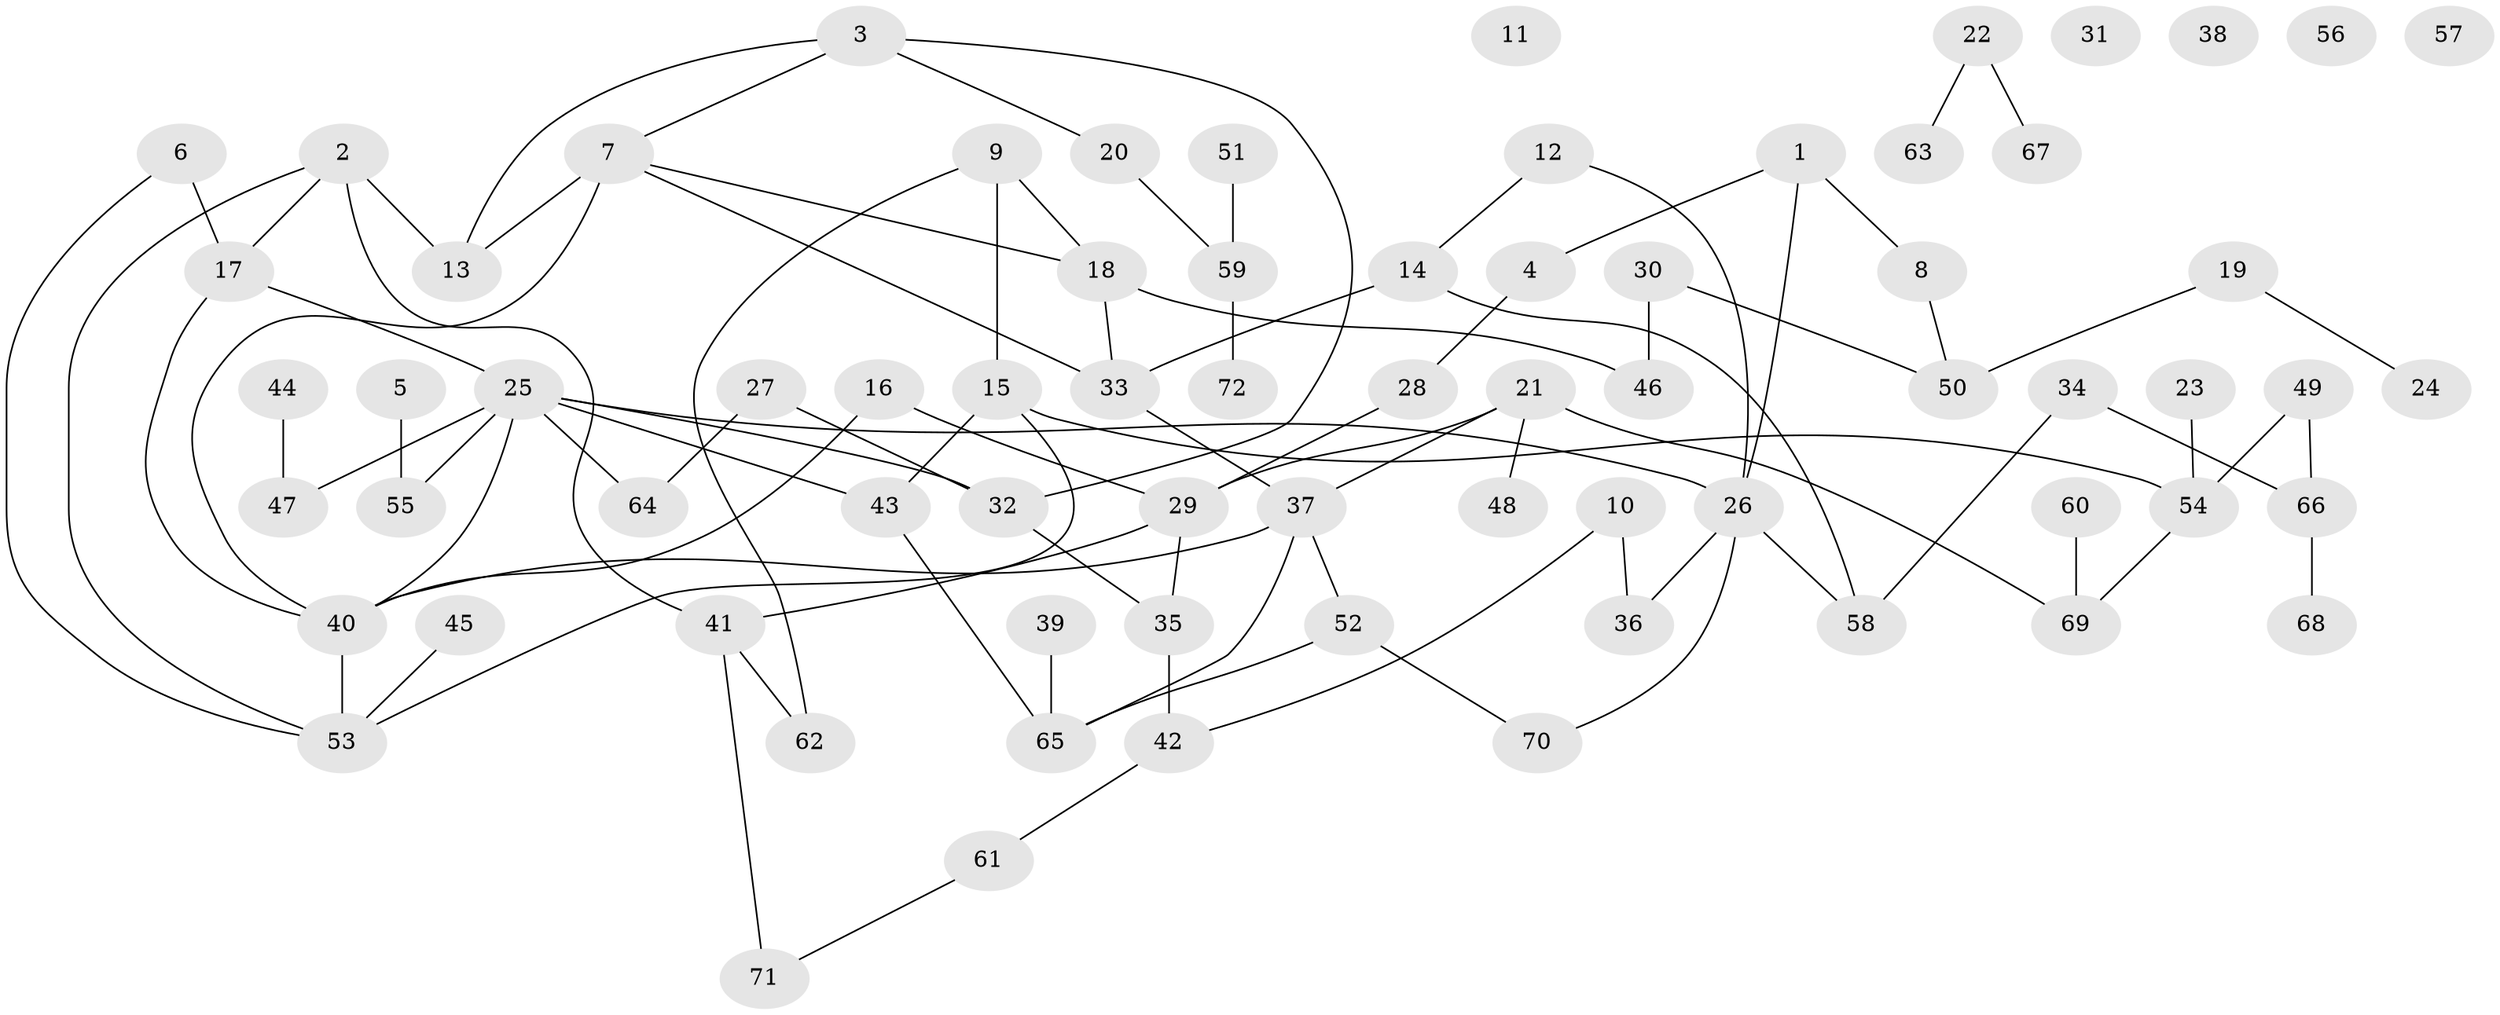 // Generated by graph-tools (version 1.1) at 2025/13/03/09/25 04:13:14]
// undirected, 72 vertices, 91 edges
graph export_dot {
graph [start="1"]
  node [color=gray90,style=filled];
  1;
  2;
  3;
  4;
  5;
  6;
  7;
  8;
  9;
  10;
  11;
  12;
  13;
  14;
  15;
  16;
  17;
  18;
  19;
  20;
  21;
  22;
  23;
  24;
  25;
  26;
  27;
  28;
  29;
  30;
  31;
  32;
  33;
  34;
  35;
  36;
  37;
  38;
  39;
  40;
  41;
  42;
  43;
  44;
  45;
  46;
  47;
  48;
  49;
  50;
  51;
  52;
  53;
  54;
  55;
  56;
  57;
  58;
  59;
  60;
  61;
  62;
  63;
  64;
  65;
  66;
  67;
  68;
  69;
  70;
  71;
  72;
  1 -- 4;
  1 -- 8;
  1 -- 26;
  2 -- 13;
  2 -- 17;
  2 -- 41;
  2 -- 53;
  3 -- 7;
  3 -- 13;
  3 -- 20;
  3 -- 32;
  4 -- 28;
  5 -- 55;
  6 -- 17;
  6 -- 53;
  7 -- 13;
  7 -- 18;
  7 -- 33;
  7 -- 40;
  8 -- 50;
  9 -- 15;
  9 -- 18;
  9 -- 62;
  10 -- 36;
  10 -- 42;
  12 -- 14;
  12 -- 26;
  14 -- 33;
  14 -- 58;
  15 -- 43;
  15 -- 53;
  15 -- 54;
  16 -- 29;
  16 -- 40;
  17 -- 25;
  17 -- 40;
  18 -- 33;
  18 -- 46;
  19 -- 24;
  19 -- 50;
  20 -- 59;
  21 -- 29;
  21 -- 37;
  21 -- 48;
  21 -- 69;
  22 -- 63;
  22 -- 67;
  23 -- 54;
  25 -- 26;
  25 -- 32;
  25 -- 40;
  25 -- 43;
  25 -- 47;
  25 -- 55;
  25 -- 64;
  26 -- 36;
  26 -- 58;
  26 -- 70;
  27 -- 32;
  27 -- 64;
  28 -- 29;
  29 -- 35;
  29 -- 41;
  30 -- 46;
  30 -- 50;
  32 -- 35;
  33 -- 37;
  34 -- 58;
  34 -- 66;
  35 -- 42;
  37 -- 40;
  37 -- 52;
  37 -- 65;
  39 -- 65;
  40 -- 53;
  41 -- 62;
  41 -- 71;
  42 -- 61;
  43 -- 65;
  44 -- 47;
  45 -- 53;
  49 -- 54;
  49 -- 66;
  51 -- 59;
  52 -- 65;
  52 -- 70;
  54 -- 69;
  59 -- 72;
  60 -- 69;
  61 -- 71;
  66 -- 68;
}
